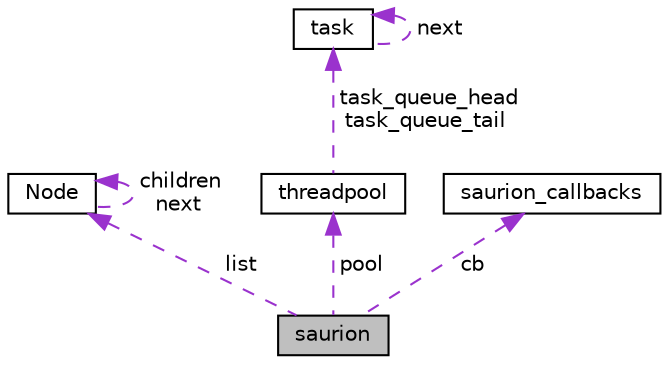 digraph "saurion"
{
 // LATEX_PDF_SIZE
  edge [fontname="Helvetica",fontsize="10",labelfontname="Helvetica",labelfontsize="10"];
  node [fontname="Helvetica",fontsize="10",shape=record];
  Node1 [label="saurion",height=0.2,width=0.4,color="black", fillcolor="grey75", style="filled", fontcolor="black",tooltip="Main structure for managing io_uring and socket events."];
  Node2 -> Node1 [dir="back",color="darkorchid3",fontsize="10",style="dashed",label=" list" ,fontname="Helvetica"];
  Node2 [label="Node",height=0.2,width=0.4,color="black", fillcolor="white", style="filled",URL="$d8/d49/structNode.html",tooltip="Represents a node in the linked list."];
  Node2 -> Node2 [dir="back",color="darkorchid3",fontsize="10",style="dashed",label=" children\nnext" ,fontname="Helvetica"];
  Node3 -> Node1 [dir="back",color="darkorchid3",fontsize="10",style="dashed",label=" pool" ,fontname="Helvetica"];
  Node3 [label="threadpool",height=0.2,width=0.4,color="black", fillcolor="white", style="filled",URL="$d9/d42/structthreadpool.html",tooltip="Represents a thread pool."];
  Node4 -> Node3 [dir="back",color="darkorchid3",fontsize="10",style="dashed",label=" task_queue_head\ntask_queue_tail" ,fontname="Helvetica"];
  Node4 [label="task",height=0.2,width=0.4,color="black", fillcolor="white", style="filled",URL="$db/da2/structtask.html",tooltip=" "];
  Node4 -> Node4 [dir="back",color="darkorchid3",fontsize="10",style="dashed",label=" next" ,fontname="Helvetica"];
  Node5 -> Node1 [dir="back",color="darkorchid3",fontsize="10",style="dashed",label=" cb" ,fontname="Helvetica"];
  Node5 [label="saurion_callbacks",height=0.2,width=0.4,color="black", fillcolor="white", style="filled",URL="$d8/d5e/structsaurion__callbacks.html",tooltip="Structure containing callback functions to handle socket events."];
}
